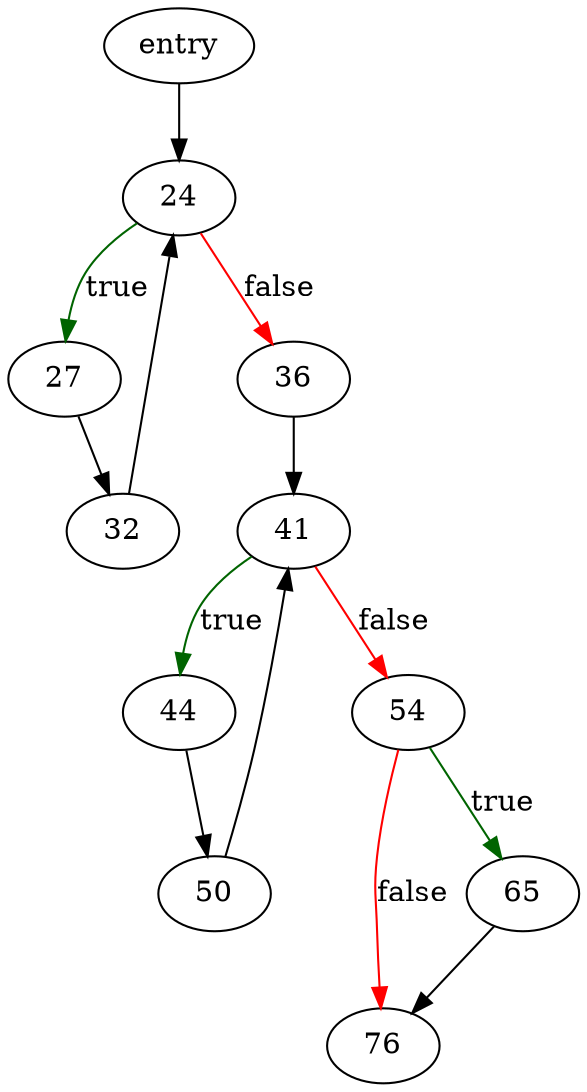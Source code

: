 digraph "sqlite3SchemaClear" {
	// Node definitions.
	1 [label=entry];
	24;
	27;
	32;
	36;
	41;
	44;
	50;
	54;
	65;
	76;

	// Edge definitions.
	1 -> 24;
	24 -> 27 [
		color=darkgreen
		label=true
	];
	24 -> 36 [
		color=red
		label=false
	];
	27 -> 32;
	32 -> 24;
	36 -> 41;
	41 -> 44 [
		color=darkgreen
		label=true
	];
	41 -> 54 [
		color=red
		label=false
	];
	44 -> 50;
	50 -> 41;
	54 -> 65 [
		color=darkgreen
		label=true
	];
	54 -> 76 [
		color=red
		label=false
	];
	65 -> 76;
}